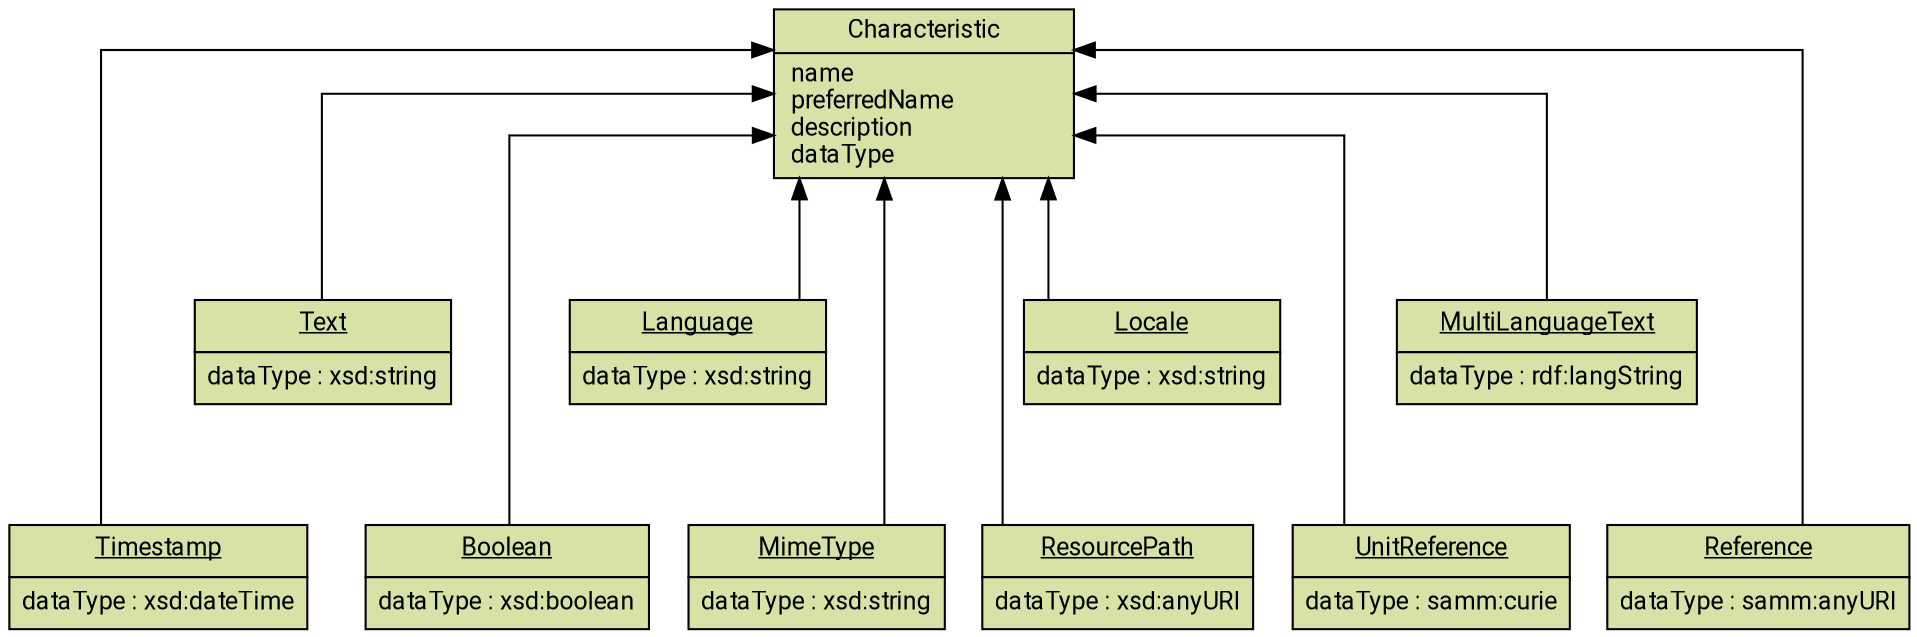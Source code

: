 // Copyright (c) 2023 Robert Bosch Manufacturing Solutions GmbH

// See the AUTHORS file(s) distributed with this work for additional information regarding authorship.

// This Source Code Form is subject to the terms of the Mozilla Public License, v. 2.0.
// If a copy of the MPL was not distributed with this file, You can obtain one at https://mozilla.org/MPL/2.0/
// SPDX-License-Identifier: MPL-2.0

// PRAGMA LAYOUT-ENGINE: dot
digraph characteristics_instances {
  splines=ortho
  rankdir=BT

  node [
    fontname="Roboto Condensed"
    fontsize=12
    style="filled"
    shape="record"
    gradientangle=0
    fillcolor="#e8eef7:#b7c9e3"
    color="#000000"
    fontcolor="#000000"
  ]

  edge [
    fontname="Roboto Condensed"
    fontsize=10
    color="#000000"
    fontcolor="#000000"
  ]

  node [
    width = 2
  ]

  edge [
    arrowhead = empty
  ]

  Characteristic [
    label="{ Characteristic|name\lpreferredName\ldescription\ldataType\l}",
    href="../characteristics.html#characteristic-characteristic",
    fillcolor="#d6e2a6"
  ]

  node [
    shape = plaintext
    width = 0
    height = 0
    margin = 0
    fillcolor="#d6e2a6"
  ]

  edge [
    style = solid
    arrowhead = normal
  ]

  ratio="compress"
  ranksep=0.8

  Timestamp [
    label =
    <<table border="0" cellpadding="5" cellspacing="0" cellborder="1" href="../characteristics.html#timestamp-characteristic">
    <tr>
        <td><u>Timestamp</u></td>
    </tr>
    <tr>
        <td>dataType : xsd:dateTime</td>
    </tr>
    </table>>
  ]

  Text [
    label =
    <<table border="0" cellpadding="5" cellspacing="0" cellborder="1" href="../characteristics.html#text-characteristic">
    <tr>
        <td><u>Text</u></td>
    </tr>
    <tr>
        <td>dataType : xsd:string</td>
    </tr>
    </table>>
  ]

  Boolean [
    label =
    <<table border="0" cellpadding="5" cellspacing="0" cellborder="1" href="../characteristics.html#boolean-characteristic">
    <tr>
        <td><u>Boolean</u></td>
    </tr>
    <tr>
        <td>dataType : xsd:boolean</td>
    </tr>
    </table>>
  ]

  Locale [
    label =
    <<table border="0" cellpadding="5" cellspacing="0" cellborder="1" href="../characteristics.html#locale-characteristic">
    <tr>
        <td><u>Locale</u></td>
    </tr>
    <tr>
        <td>dataType : xsd:string</td>
    </tr>
    </table>>
  ]

  Language [
    label =
    <<table border="0" cellpadding="5" cellspacing="0" cellborder="1" href="../characteristics.html#language-characteristic">
    <tr>
        <td><u>Language</u></td>
    </tr>
    <tr>
        <td>dataType : xsd:string</td>
    </tr>
    </table>>
  ]

  UnitReference [
    label =
    <<table border="0" cellpadding="5" cellspacing="0" cellborder="1" href="../characteristics.html#unit-reference-characteristic">
    <tr>
        <td><u>UnitReference</u></td>
    </tr>
    <tr>
        <td>dataType : samm:curie</td>
    </tr>
    </table>>
  ]

  Reference [
    label =
    <<table border="0" cellpadding="5" cellspacing="0" cellborder="1" href="../characteristics.html#reference-characteristic">
    <tr>
      <td><u>Reference</u></td>
    </tr>
    <tr>
      <td>dataType : samm:anyURI</td>
    </tr>
    </table>>
  ]

  MultiLanguageText [
    label =
    <<table border="0" cellpadding="5" cellspacing="0" cellborder="1" href="../characteristics.html#multi-language-text-characteristic">
    <tr>
        <td><u>MultiLanguageText</u></td>
    </tr>
    <tr>
        <td>dataType : rdf:langString</td>
    </tr>
    </table>>
  ]

  ResourcePath [
    label =
    <<table border="0" cellpadding="5" cellspacing="0" cellborder="1" href="../characteristics.html#resource-path-characteristic">
    <tr>
        <td><u>ResourcePath</u></td>
    </tr>
    <tr>
        <td>dataType : xsd:anyURI</td>
    </tr>
    </table>>
  ]

  MimeType [
    label =
    <<table border="0" cellpadding="5" cellspacing="0" cellborder="1" href="../characteristics.html#mime-type-characteristic">
    <tr>
        <td><u>MimeType</u></td>
    </tr>
    <tr>
        <td>dataType : xsd:string</td>
    </tr>
    </table>>
  ]

  { rank = same;
    Characteristic
  }

  { rank = same;
    Text;
    MultiLanguageText;
    Locale;
    Language;
  }

  { rank = same;
    Timestamp;
    UnitReference;
    Reference;
    ResourcePath;
    MimeType;
    Boolean;
  }

  Timestamp -> Characteristic
  Text -> Characteristic
  Boolean -> Characteristic
  Locale -> Characteristic
  Language -> Characteristic
  UnitReference -> Characteristic
  Reference -> Characteristic
  MultiLanguageText -> Characteristic
  ResourcePath -> Characteristic
  MimeType -> Characteristic

  Timestamp -> Text [style=invis]
  UnitReference -> MultiLanguageText [style=invis]
  Reference -> MultiLanguageText [style=invis]
  ResourcePath -> Locale[style=invis]
  MimeType -> Language [style=invis]
  Boolean -> Language [style=invis]
}
